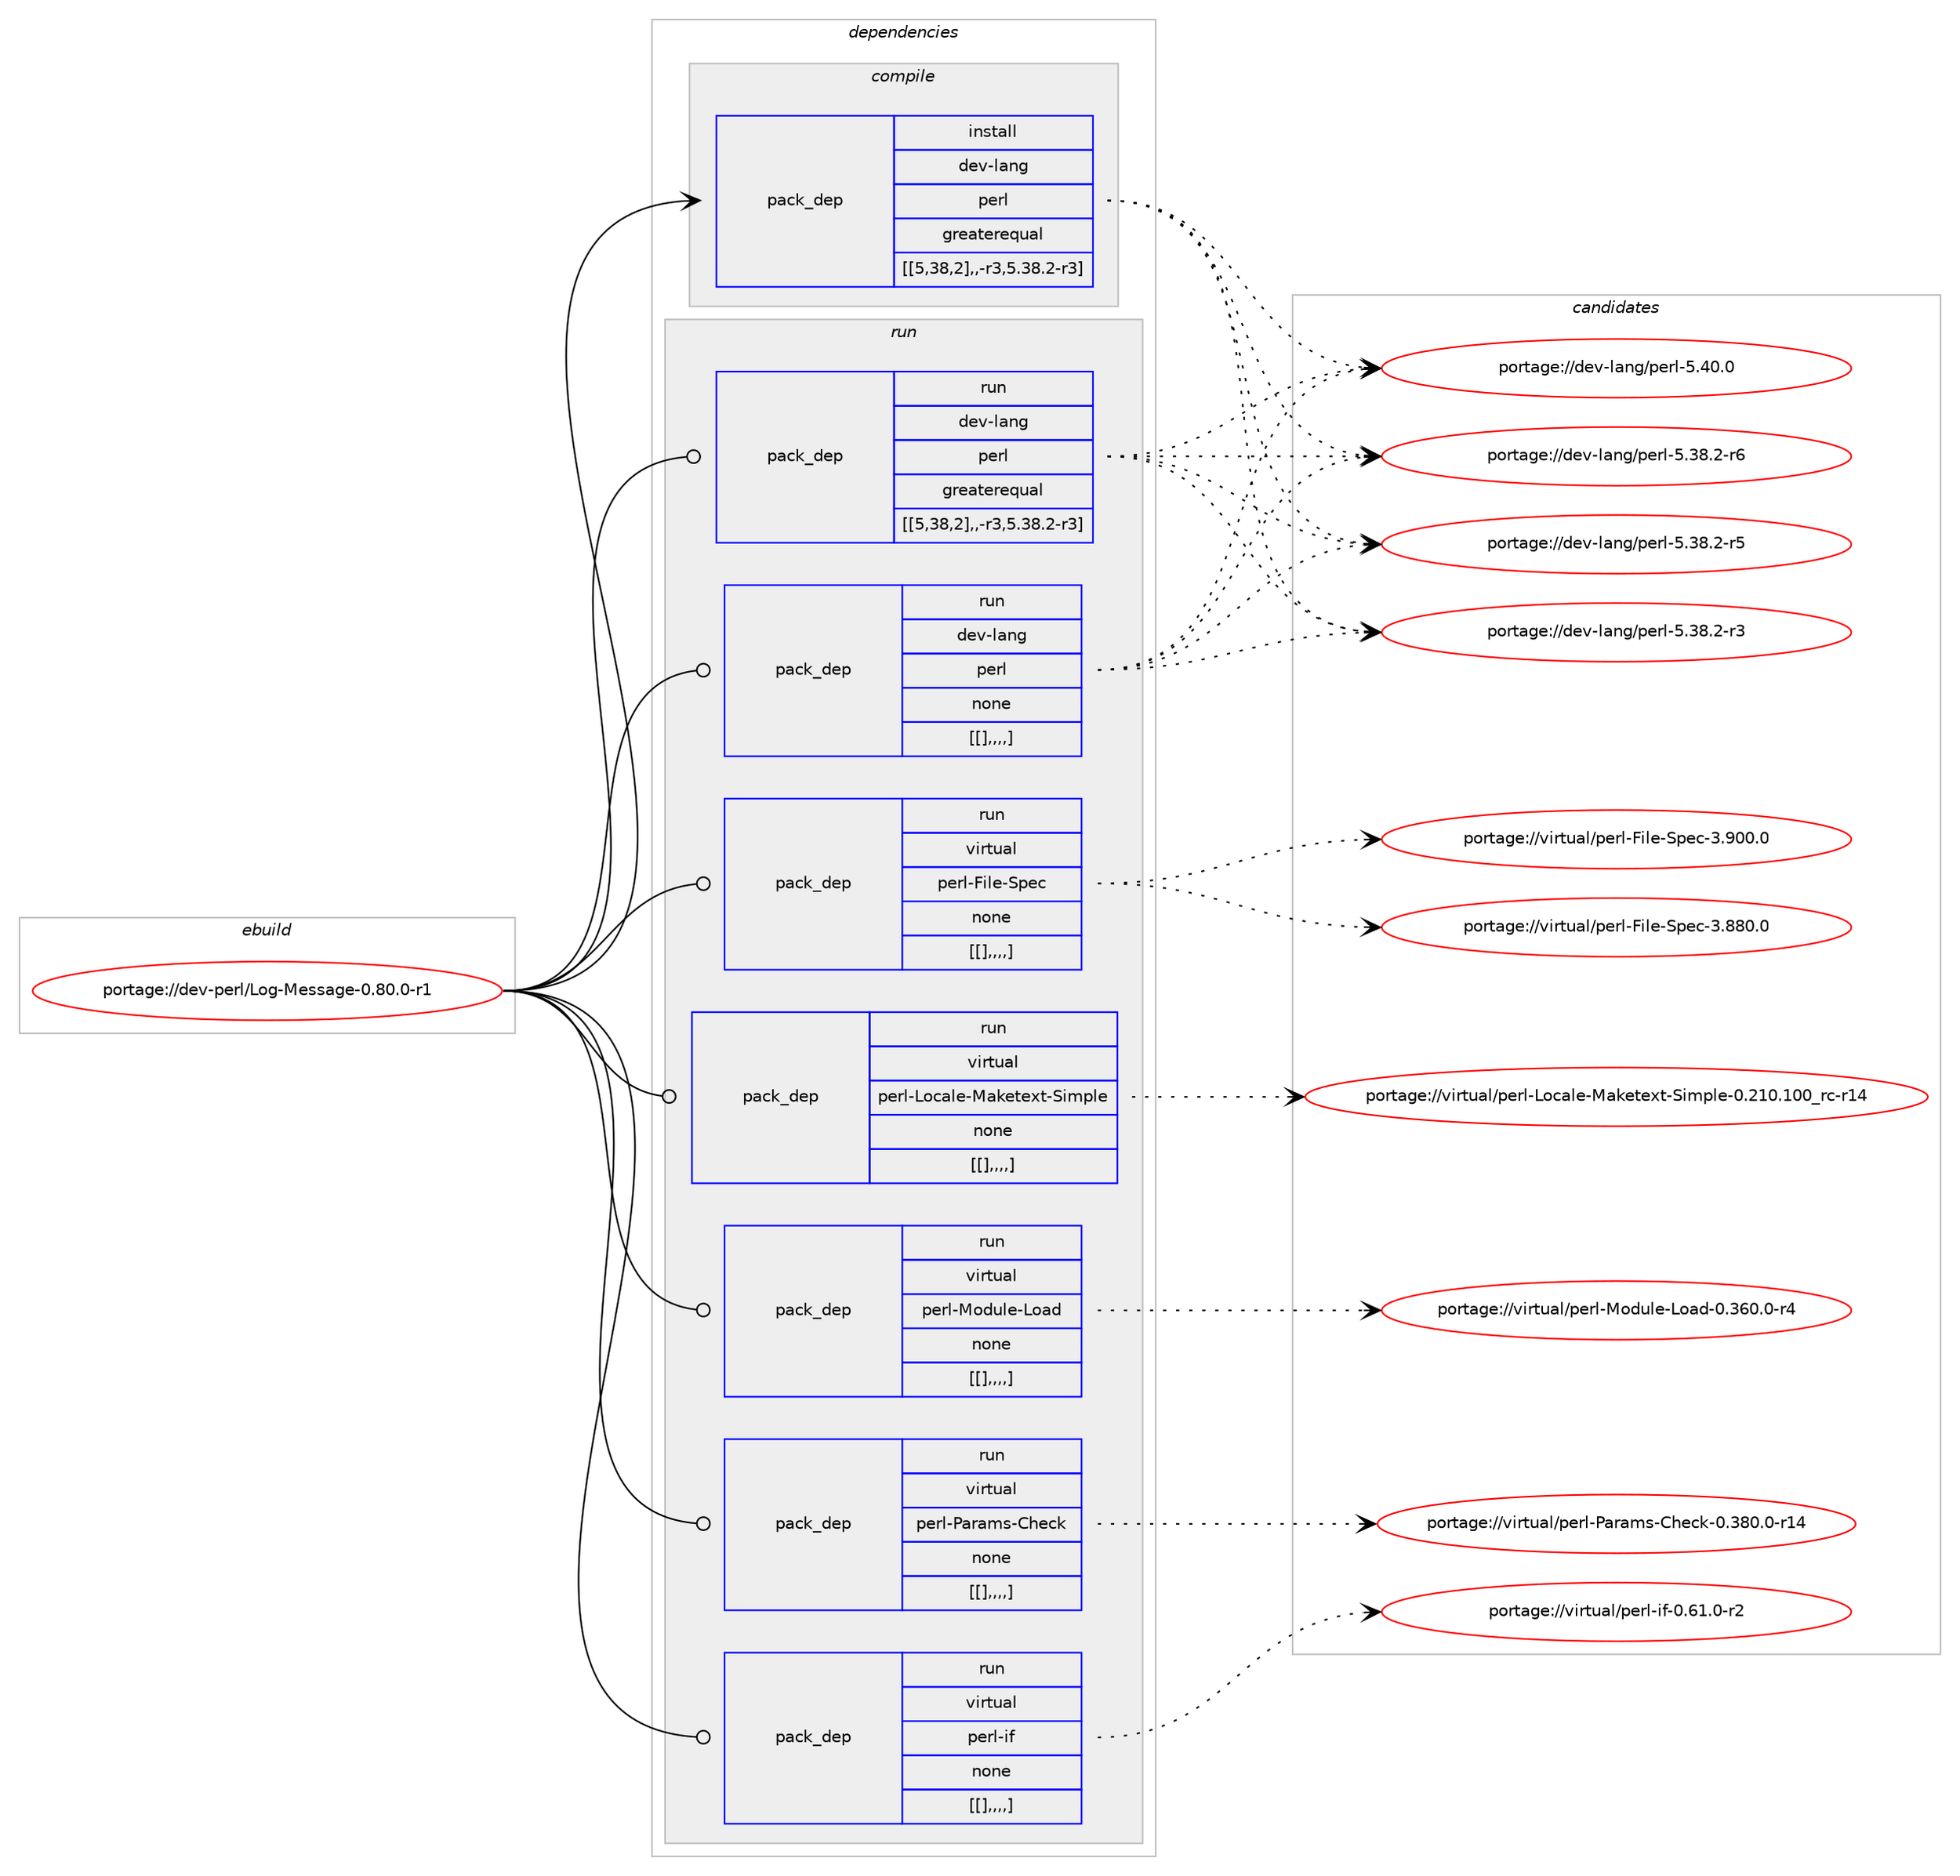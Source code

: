 digraph prolog {

# *************
# Graph options
# *************

newrank=true;
concentrate=true;
compound=true;
graph [rankdir=LR,fontname=Helvetica,fontsize=10,ranksep=1.5];#, ranksep=2.5, nodesep=0.2];
edge  [arrowhead=vee];
node  [fontname=Helvetica,fontsize=10];

# **********
# The ebuild
# **********

subgraph cluster_leftcol {
color=gray;
label=<<i>ebuild</i>>;
id [label="portage://dev-perl/Log-Message-0.80.0-r1", color=red, width=4, href="../dev-perl/Log-Message-0.80.0-r1.svg"];
}

# ****************
# The dependencies
# ****************

subgraph cluster_midcol {
color=gray;
label=<<i>dependencies</i>>;
subgraph cluster_compile {
fillcolor="#eeeeee";
style=filled;
label=<<i>compile</i>>;
subgraph pack101610 {
dependency133224 [label=<<TABLE BORDER="0" CELLBORDER="1" CELLSPACING="0" CELLPADDING="4" WIDTH="220"><TR><TD ROWSPAN="6" CELLPADDING="30">pack_dep</TD></TR><TR><TD WIDTH="110">install</TD></TR><TR><TD>dev-lang</TD></TR><TR><TD>perl</TD></TR><TR><TD>greaterequal</TD></TR><TR><TD>[[5,38,2],,-r3,5.38.2-r3]</TD></TR></TABLE>>, shape=none, color=blue];
}
id:e -> dependency133224:w [weight=20,style="solid",arrowhead="vee"];
}
subgraph cluster_compileandrun {
fillcolor="#eeeeee";
style=filled;
label=<<i>compile and run</i>>;
}
subgraph cluster_run {
fillcolor="#eeeeee";
style=filled;
label=<<i>run</i>>;
subgraph pack101611 {
dependency133225 [label=<<TABLE BORDER="0" CELLBORDER="1" CELLSPACING="0" CELLPADDING="4" WIDTH="220"><TR><TD ROWSPAN="6" CELLPADDING="30">pack_dep</TD></TR><TR><TD WIDTH="110">run</TD></TR><TR><TD>dev-lang</TD></TR><TR><TD>perl</TD></TR><TR><TD>greaterequal</TD></TR><TR><TD>[[5,38,2],,-r3,5.38.2-r3]</TD></TR></TABLE>>, shape=none, color=blue];
}
id:e -> dependency133225:w [weight=20,style="solid",arrowhead="odot"];
subgraph pack101612 {
dependency133226 [label=<<TABLE BORDER="0" CELLBORDER="1" CELLSPACING="0" CELLPADDING="4" WIDTH="220"><TR><TD ROWSPAN="6" CELLPADDING="30">pack_dep</TD></TR><TR><TD WIDTH="110">run</TD></TR><TR><TD>dev-lang</TD></TR><TR><TD>perl</TD></TR><TR><TD>none</TD></TR><TR><TD>[[],,,,]</TD></TR></TABLE>>, shape=none, color=blue];
}
id:e -> dependency133226:w [weight=20,style="solid",arrowhead="odot"];
subgraph pack101613 {
dependency133227 [label=<<TABLE BORDER="0" CELLBORDER="1" CELLSPACING="0" CELLPADDING="4" WIDTH="220"><TR><TD ROWSPAN="6" CELLPADDING="30">pack_dep</TD></TR><TR><TD WIDTH="110">run</TD></TR><TR><TD>virtual</TD></TR><TR><TD>perl-File-Spec</TD></TR><TR><TD>none</TD></TR><TR><TD>[[],,,,]</TD></TR></TABLE>>, shape=none, color=blue];
}
id:e -> dependency133227:w [weight=20,style="solid",arrowhead="odot"];
subgraph pack101614 {
dependency133228 [label=<<TABLE BORDER="0" CELLBORDER="1" CELLSPACING="0" CELLPADDING="4" WIDTH="220"><TR><TD ROWSPAN="6" CELLPADDING="30">pack_dep</TD></TR><TR><TD WIDTH="110">run</TD></TR><TR><TD>virtual</TD></TR><TR><TD>perl-Locale-Maketext-Simple</TD></TR><TR><TD>none</TD></TR><TR><TD>[[],,,,]</TD></TR></TABLE>>, shape=none, color=blue];
}
id:e -> dependency133228:w [weight=20,style="solid",arrowhead="odot"];
subgraph pack101615 {
dependency133229 [label=<<TABLE BORDER="0" CELLBORDER="1" CELLSPACING="0" CELLPADDING="4" WIDTH="220"><TR><TD ROWSPAN="6" CELLPADDING="30">pack_dep</TD></TR><TR><TD WIDTH="110">run</TD></TR><TR><TD>virtual</TD></TR><TR><TD>perl-Module-Load</TD></TR><TR><TD>none</TD></TR><TR><TD>[[],,,,]</TD></TR></TABLE>>, shape=none, color=blue];
}
id:e -> dependency133229:w [weight=20,style="solid",arrowhead="odot"];
subgraph pack101616 {
dependency133230 [label=<<TABLE BORDER="0" CELLBORDER="1" CELLSPACING="0" CELLPADDING="4" WIDTH="220"><TR><TD ROWSPAN="6" CELLPADDING="30">pack_dep</TD></TR><TR><TD WIDTH="110">run</TD></TR><TR><TD>virtual</TD></TR><TR><TD>perl-Params-Check</TD></TR><TR><TD>none</TD></TR><TR><TD>[[],,,,]</TD></TR></TABLE>>, shape=none, color=blue];
}
id:e -> dependency133230:w [weight=20,style="solid",arrowhead="odot"];
subgraph pack101617 {
dependency133231 [label=<<TABLE BORDER="0" CELLBORDER="1" CELLSPACING="0" CELLPADDING="4" WIDTH="220"><TR><TD ROWSPAN="6" CELLPADDING="30">pack_dep</TD></TR><TR><TD WIDTH="110">run</TD></TR><TR><TD>virtual</TD></TR><TR><TD>perl-if</TD></TR><TR><TD>none</TD></TR><TR><TD>[[],,,,]</TD></TR></TABLE>>, shape=none, color=blue];
}
id:e -> dependency133231:w [weight=20,style="solid",arrowhead="odot"];
}
}

# **************
# The candidates
# **************

subgraph cluster_choices {
rank=same;
color=gray;
label=<<i>candidates</i>>;

subgraph choice101610 {
color=black;
nodesep=1;
choice10010111845108971101034711210111410845534652484648 [label="portage://dev-lang/perl-5.40.0", color=red, width=4,href="../dev-lang/perl-5.40.0.svg"];
choice100101118451089711010347112101114108455346515646504511454 [label="portage://dev-lang/perl-5.38.2-r6", color=red, width=4,href="../dev-lang/perl-5.38.2-r6.svg"];
choice100101118451089711010347112101114108455346515646504511453 [label="portage://dev-lang/perl-5.38.2-r5", color=red, width=4,href="../dev-lang/perl-5.38.2-r5.svg"];
choice100101118451089711010347112101114108455346515646504511451 [label="portage://dev-lang/perl-5.38.2-r3", color=red, width=4,href="../dev-lang/perl-5.38.2-r3.svg"];
dependency133224:e -> choice10010111845108971101034711210111410845534652484648:w [style=dotted,weight="100"];
dependency133224:e -> choice100101118451089711010347112101114108455346515646504511454:w [style=dotted,weight="100"];
dependency133224:e -> choice100101118451089711010347112101114108455346515646504511453:w [style=dotted,weight="100"];
dependency133224:e -> choice100101118451089711010347112101114108455346515646504511451:w [style=dotted,weight="100"];
}
subgraph choice101611 {
color=black;
nodesep=1;
choice10010111845108971101034711210111410845534652484648 [label="portage://dev-lang/perl-5.40.0", color=red, width=4,href="../dev-lang/perl-5.40.0.svg"];
choice100101118451089711010347112101114108455346515646504511454 [label="portage://dev-lang/perl-5.38.2-r6", color=red, width=4,href="../dev-lang/perl-5.38.2-r6.svg"];
choice100101118451089711010347112101114108455346515646504511453 [label="portage://dev-lang/perl-5.38.2-r5", color=red, width=4,href="../dev-lang/perl-5.38.2-r5.svg"];
choice100101118451089711010347112101114108455346515646504511451 [label="portage://dev-lang/perl-5.38.2-r3", color=red, width=4,href="../dev-lang/perl-5.38.2-r3.svg"];
dependency133225:e -> choice10010111845108971101034711210111410845534652484648:w [style=dotted,weight="100"];
dependency133225:e -> choice100101118451089711010347112101114108455346515646504511454:w [style=dotted,weight="100"];
dependency133225:e -> choice100101118451089711010347112101114108455346515646504511453:w [style=dotted,weight="100"];
dependency133225:e -> choice100101118451089711010347112101114108455346515646504511451:w [style=dotted,weight="100"];
}
subgraph choice101612 {
color=black;
nodesep=1;
choice10010111845108971101034711210111410845534652484648 [label="portage://dev-lang/perl-5.40.0", color=red, width=4,href="../dev-lang/perl-5.40.0.svg"];
choice100101118451089711010347112101114108455346515646504511454 [label="portage://dev-lang/perl-5.38.2-r6", color=red, width=4,href="../dev-lang/perl-5.38.2-r6.svg"];
choice100101118451089711010347112101114108455346515646504511453 [label="portage://dev-lang/perl-5.38.2-r5", color=red, width=4,href="../dev-lang/perl-5.38.2-r5.svg"];
choice100101118451089711010347112101114108455346515646504511451 [label="portage://dev-lang/perl-5.38.2-r3", color=red, width=4,href="../dev-lang/perl-5.38.2-r3.svg"];
dependency133226:e -> choice10010111845108971101034711210111410845534652484648:w [style=dotted,weight="100"];
dependency133226:e -> choice100101118451089711010347112101114108455346515646504511454:w [style=dotted,weight="100"];
dependency133226:e -> choice100101118451089711010347112101114108455346515646504511453:w [style=dotted,weight="100"];
dependency133226:e -> choice100101118451089711010347112101114108455346515646504511451:w [style=dotted,weight="100"];
}
subgraph choice101613 {
color=black;
nodesep=1;
choice118105114116117971084711210111410845701051081014583112101994551465748484648 [label="portage://virtual/perl-File-Spec-3.900.0", color=red, width=4,href="../virtual/perl-File-Spec-3.900.0.svg"];
choice118105114116117971084711210111410845701051081014583112101994551465656484648 [label="portage://virtual/perl-File-Spec-3.880.0", color=red, width=4,href="../virtual/perl-File-Spec-3.880.0.svg"];
dependency133227:e -> choice118105114116117971084711210111410845701051081014583112101994551465748484648:w [style=dotted,weight="100"];
dependency133227:e -> choice118105114116117971084711210111410845701051081014583112101994551465656484648:w [style=dotted,weight="100"];
}
subgraph choice101614 {
color=black;
nodesep=1;
choice1181051141161179710847112101114108457611199971081014577971071011161011201164583105109112108101454846504948464948489511499451144952 [label="portage://virtual/perl-Locale-Maketext-Simple-0.210.100_rc-r14", color=red, width=4,href="../virtual/perl-Locale-Maketext-Simple-0.210.100_rc-r14.svg"];
dependency133228:e -> choice1181051141161179710847112101114108457611199971081014577971071011161011201164583105109112108101454846504948464948489511499451144952:w [style=dotted,weight="100"];
}
subgraph choice101615 {
color=black;
nodesep=1;
choice1181051141161179710847112101114108457711110011710810145761119710045484651544846484511452 [label="portage://virtual/perl-Module-Load-0.360.0-r4", color=red, width=4,href="../virtual/perl-Module-Load-0.360.0-r4.svg"];
dependency133229:e -> choice1181051141161179710847112101114108457711110011710810145761119710045484651544846484511452:w [style=dotted,weight="100"];
}
subgraph choice101616 {
color=black;
nodesep=1;
choice1181051141161179710847112101114108458097114971091154567104101991074548465156484648451144952 [label="portage://virtual/perl-Params-Check-0.380.0-r14", color=red, width=4,href="../virtual/perl-Params-Check-0.380.0-r14.svg"];
dependency133230:e -> choice1181051141161179710847112101114108458097114971091154567104101991074548465156484648451144952:w [style=dotted,weight="100"];
}
subgraph choice101617 {
color=black;
nodesep=1;
choice118105114116117971084711210111410845105102454846544946484511450 [label="portage://virtual/perl-if-0.61.0-r2", color=red, width=4,href="../virtual/perl-if-0.61.0-r2.svg"];
dependency133231:e -> choice118105114116117971084711210111410845105102454846544946484511450:w [style=dotted,weight="100"];
}
}

}
